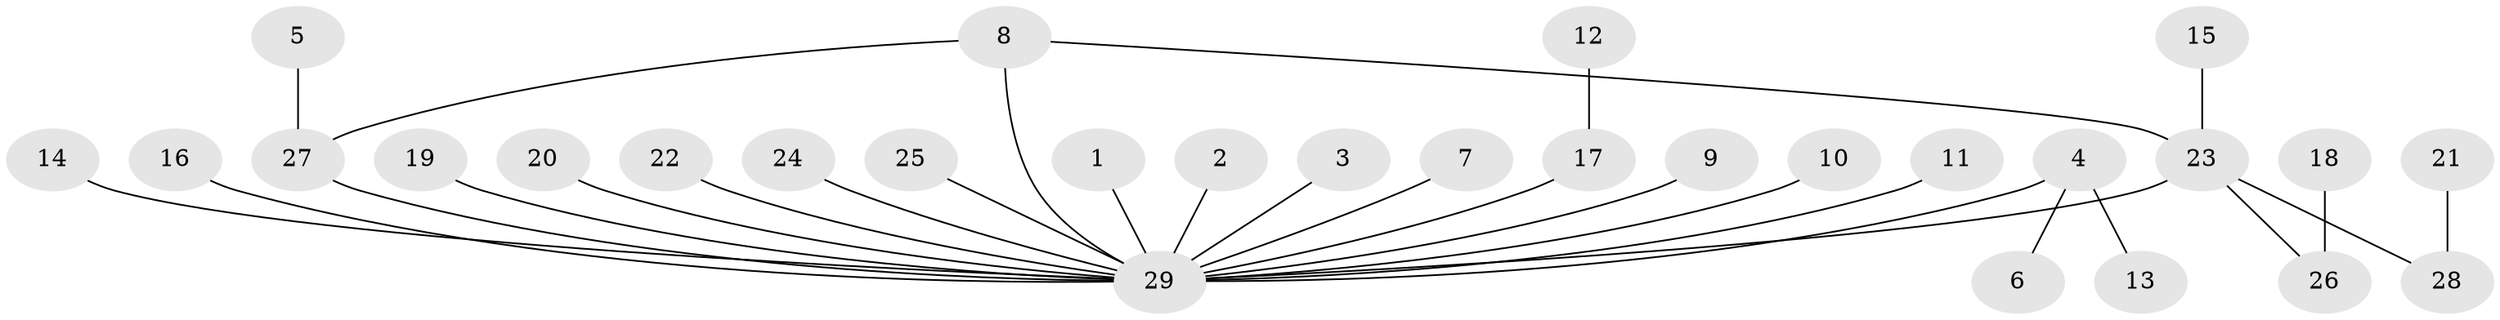// original degree distribution, {5: 0.05357142857142857, 22: 0.017857142857142856, 2: 0.21428571428571427, 1: 0.5892857142857143, 4: 0.05357142857142857, 3: 0.07142857142857142}
// Generated by graph-tools (version 1.1) at 2025/36/03/04/25 23:36:52]
// undirected, 29 vertices, 30 edges
graph export_dot {
  node [color=gray90,style=filled];
  1;
  2;
  3;
  4;
  5;
  6;
  7;
  8;
  9;
  10;
  11;
  12;
  13;
  14;
  15;
  16;
  17;
  18;
  19;
  20;
  21;
  22;
  23;
  24;
  25;
  26;
  27;
  28;
  29;
  1 -- 29 [weight=1.0];
  2 -- 29 [weight=1.0];
  3 -- 29 [weight=1.0];
  4 -- 6 [weight=1.0];
  4 -- 13 [weight=1.0];
  4 -- 29 [weight=1.0];
  5 -- 27 [weight=1.0];
  7 -- 29 [weight=1.0];
  8 -- 23 [weight=1.0];
  8 -- 27 [weight=1.0];
  8 -- 29 [weight=1.0];
  9 -- 29 [weight=1.0];
  10 -- 29 [weight=1.0];
  11 -- 29 [weight=1.0];
  12 -- 17 [weight=1.0];
  14 -- 29 [weight=1.0];
  15 -- 23 [weight=1.0];
  16 -- 29 [weight=1.0];
  17 -- 29 [weight=2.0];
  18 -- 26 [weight=2.0];
  19 -- 29 [weight=1.0];
  20 -- 29 [weight=1.0];
  21 -- 28 [weight=1.0];
  22 -- 29 [weight=1.0];
  23 -- 26 [weight=1.0];
  23 -- 28 [weight=1.0];
  23 -- 29 [weight=1.0];
  24 -- 29 [weight=1.0];
  25 -- 29 [weight=1.0];
  27 -- 29 [weight=1.0];
}
